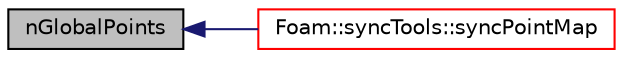 digraph "nGlobalPoints"
{
  bgcolor="transparent";
  edge [fontname="Helvetica",fontsize="10",labelfontname="Helvetica",labelfontsize="10"];
  node [fontname="Helvetica",fontsize="10",shape=record];
  rankdir="LR";
  Node1 [label="nGlobalPoints",height=0.2,width=0.4,color="black", fillcolor="grey75", style="filled", fontcolor="black"];
  Node1 -> Node2 [dir="back",color="midnightblue",fontsize="10",style="solid",fontname="Helvetica"];
  Node2 [label="Foam::syncTools::syncPointMap",height=0.2,width=0.4,color="red",URL="$a02542.html#a08bdf5c6403dd4367d1714c3d5b4145d",tooltip="Synchronize values on selected points. "];
}

